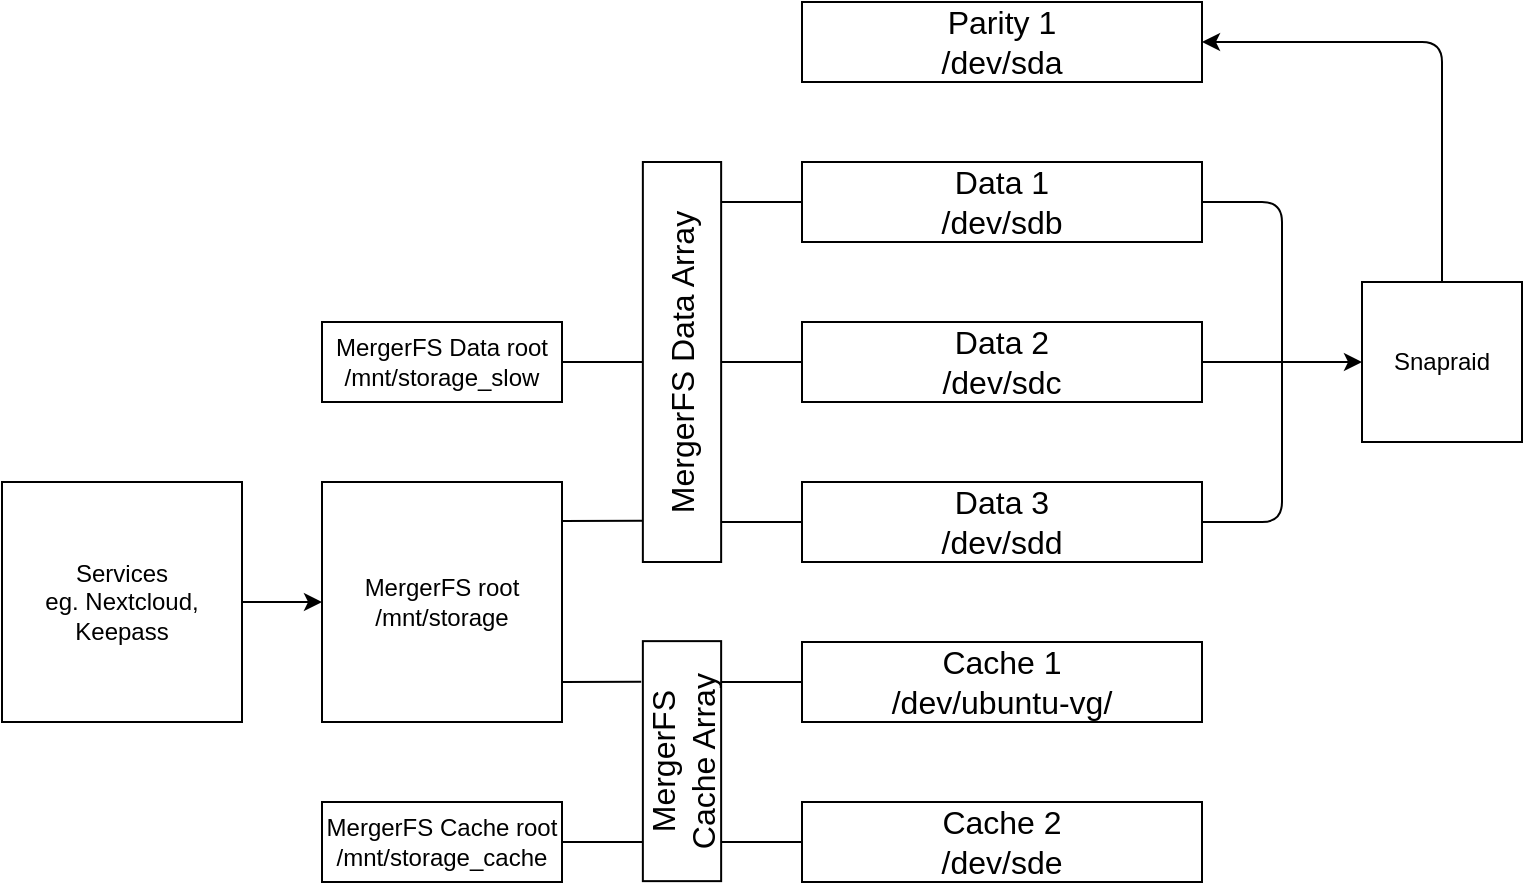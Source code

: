 <mxfile>
    <diagram id="79PIDNwgwZLqBaV0ur5N" name="Page-1">
        <mxGraphModel dx="643" dy="687" grid="1" gridSize="10" guides="1" tooltips="1" connect="1" arrows="1" fold="1" page="1" pageScale="1" pageWidth="827" pageHeight="1169" math="0" shadow="0">
            <root>
                <mxCell id="0"/>
                <mxCell id="1" parent="0"/>
                <mxCell id="2" value="&lt;font style=&quot;font-size: 16px&quot;&gt;Parity 1&lt;br&gt;/dev/sda&lt;br&gt;&lt;/font&gt;" style="rounded=0;whiteSpace=wrap;html=1;" parent="1" vertex="1">
                    <mxGeometry x="440" y="280" width="200" height="40" as="geometry"/>
                </mxCell>
                <mxCell id="10" style="edgeStyle=none;html=1;fontSize=16;endArrow=none;endFill=0;entryX=0.9;entryY=1.011;entryDx=0;entryDy=0;entryPerimeter=0;" parent="1" source="4" target="8" edge="1">
                    <mxGeometry relative="1" as="geometry">
                        <mxPoint x="370" y="380" as="targetPoint"/>
                    </mxGeometry>
                </mxCell>
                <mxCell id="32" style="edgeStyle=none;html=1;endArrow=none;endFill=0;" edge="1" parent="1" source="4">
                    <mxGeometry relative="1" as="geometry">
                        <mxPoint x="680" y="460" as="targetPoint"/>
                        <Array as="points">
                            <mxPoint x="680" y="380"/>
                        </Array>
                    </mxGeometry>
                </mxCell>
                <mxCell id="4" value="&lt;font style=&quot;font-size: 16px&quot;&gt;Data 1&lt;br&gt;/dev/sdb&lt;br&gt;&lt;/font&gt;" style="rounded=0;whiteSpace=wrap;html=1;" parent="1" vertex="1">
                    <mxGeometry x="440" y="360" width="200" height="40" as="geometry"/>
                </mxCell>
                <mxCell id="11" style="edgeStyle=none;html=1;fontSize=16;endArrow=none;endFill=0;entryX=0.5;entryY=1;entryDx=0;entryDy=0;" parent="1" source="5" target="8" edge="1">
                    <mxGeometry relative="1" as="geometry">
                        <mxPoint x="400" y="460" as="targetPoint"/>
                    </mxGeometry>
                </mxCell>
                <mxCell id="30" style="edgeStyle=none;html=1;entryX=0;entryY=0.5;entryDx=0;entryDy=0;" edge="1" parent="1" source="5" target="28">
                    <mxGeometry relative="1" as="geometry"/>
                </mxCell>
                <mxCell id="5" value="&lt;font style=&quot;font-size: 16px&quot;&gt;Data 2&lt;br&gt;/dev/sdc&lt;br&gt;&lt;/font&gt;" style="rounded=0;whiteSpace=wrap;html=1;" parent="1" vertex="1">
                    <mxGeometry x="440" y="440" width="200" height="40" as="geometry"/>
                </mxCell>
                <mxCell id="12" style="edgeStyle=none;html=1;fontSize=16;endArrow=none;endFill=0;" parent="1" source="6" edge="1">
                    <mxGeometry relative="1" as="geometry">
                        <mxPoint x="360" y="540" as="targetPoint"/>
                    </mxGeometry>
                </mxCell>
                <mxCell id="31" style="edgeStyle=none;html=1;endArrow=none;endFill=0;" edge="1" parent="1" source="6">
                    <mxGeometry relative="1" as="geometry">
                        <mxPoint x="680" y="460" as="targetPoint"/>
                        <Array as="points">
                            <mxPoint x="680" y="540"/>
                        </Array>
                    </mxGeometry>
                </mxCell>
                <mxCell id="6" value="&lt;font style=&quot;font-size: 16px&quot;&gt;Data 3&lt;br&gt;/dev/sdd&lt;br&gt;&lt;/font&gt;" style="rounded=0;whiteSpace=wrap;html=1;" parent="1" vertex="1">
                    <mxGeometry x="440" y="520" width="200" height="40" as="geometry"/>
                </mxCell>
                <mxCell id="20" style="edgeStyle=none;html=1;entryX=1;entryY=0.5;entryDx=0;entryDy=0;endArrow=none;endFill=0;exitX=0.5;exitY=0.245;exitDx=0;exitDy=0;exitPerimeter=0;" parent="1" target="19" edge="1" source="8">
                    <mxGeometry relative="1" as="geometry">
                        <mxPoint x="320" y="420" as="sourcePoint"/>
                    </mxGeometry>
                </mxCell>
                <mxCell id="37" style="edgeStyle=none;html=1;entryX=1;entryY=0.162;entryDx=0;entryDy=0;endArrow=none;endFill=0;exitX=0.103;exitY=0.004;exitDx=0;exitDy=0;exitPerimeter=0;entryPerimeter=0;" edge="1" parent="1" source="8" target="23">
                    <mxGeometry relative="1" as="geometry"/>
                </mxCell>
                <mxCell id="8" value="MergerFS Data Array" style="rounded=0;whiteSpace=wrap;html=1;fontSize=16;rotation=-90;" parent="1" vertex="1">
                    <mxGeometry x="280" y="440.43" width="200" height="39.14" as="geometry"/>
                </mxCell>
                <mxCell id="16" style="edgeStyle=none;html=1;endArrow=none;endFill=0;" parent="1" source="13" edge="1">
                    <mxGeometry relative="1" as="geometry">
                        <mxPoint x="360" y="620" as="targetPoint"/>
                    </mxGeometry>
                </mxCell>
                <mxCell id="13" value="&lt;font style=&quot;font-size: 16px&quot;&gt;Cache 1&lt;br&gt;/dev/ubuntu-vg/&lt;br&gt;&lt;/font&gt;" style="rounded=0;whiteSpace=wrap;html=1;" parent="1" vertex="1">
                    <mxGeometry x="440" y="600" width="200" height="40" as="geometry"/>
                </mxCell>
                <mxCell id="17" style="edgeStyle=none;html=1;entryX=0.163;entryY=1.011;entryDx=0;entryDy=0;entryPerimeter=0;endArrow=none;endFill=0;" parent="1" source="14" target="15" edge="1">
                    <mxGeometry relative="1" as="geometry"/>
                </mxCell>
                <mxCell id="14" value="&lt;font style=&quot;font-size: 16px&quot;&gt;Cache 2&lt;br&gt;/dev/sde&lt;br&gt;&lt;/font&gt;" style="rounded=0;whiteSpace=wrap;html=1;" parent="1" vertex="1">
                    <mxGeometry x="440" y="680" width="200" height="40" as="geometry"/>
                </mxCell>
                <mxCell id="22" style="edgeStyle=none;html=1;entryX=1;entryY=0.5;entryDx=0;entryDy=0;endArrow=none;endFill=0;exitX=0.163;exitY=0;exitDx=0;exitDy=0;exitPerimeter=0;" parent="1" source="15" target="21" edge="1">
                    <mxGeometry relative="1" as="geometry"/>
                </mxCell>
                <mxCell id="38" style="edgeStyle=none;html=1;endArrow=none;endFill=0;exitX=0.831;exitY=-0.021;exitDx=0;exitDy=0;exitPerimeter=0;" edge="1" parent="1" source="15">
                    <mxGeometry relative="1" as="geometry">
                        <mxPoint x="320" y="620" as="targetPoint"/>
                    </mxGeometry>
                </mxCell>
                <mxCell id="15" value="MergerFS Cache Array" style="rounded=0;whiteSpace=wrap;html=1;fontSize=16;rotation=-90;" parent="1" vertex="1">
                    <mxGeometry x="320" y="640" width="120" height="39.14" as="geometry"/>
                </mxCell>
                <mxCell id="19" value="MergerFS Data root&lt;br&gt;/mnt/storage_slow" style="rounded=0;whiteSpace=wrap;html=1;" parent="1" vertex="1">
                    <mxGeometry x="200" y="440" width="120" height="40" as="geometry"/>
                </mxCell>
                <mxCell id="21" value="MergerFS Cache root&lt;br&gt;/mnt/storage_cache" style="rounded=0;whiteSpace=wrap;html=1;" parent="1" vertex="1">
                    <mxGeometry x="200" y="680.0" width="120" height="40" as="geometry"/>
                </mxCell>
                <mxCell id="23" value="MergerFS root&lt;br&gt;/mnt/storage" style="rounded=0;whiteSpace=wrap;html=1;" parent="1" vertex="1">
                    <mxGeometry x="200" y="520" width="120" height="120" as="geometry"/>
                </mxCell>
                <mxCell id="27" style="edgeStyle=none;html=1;entryX=0;entryY=0.5;entryDx=0;entryDy=0;" edge="1" parent="1" source="26" target="23">
                    <mxGeometry relative="1" as="geometry"/>
                </mxCell>
                <mxCell id="26" value="Services&lt;br&gt;eg. Nextcloud, Keepass" style="rounded=0;whiteSpace=wrap;html=1;" vertex="1" parent="1">
                    <mxGeometry x="40" y="520" width="120" height="120" as="geometry"/>
                </mxCell>
                <mxCell id="33" style="edgeStyle=none;html=1;entryX=1;entryY=0.5;entryDx=0;entryDy=0;endArrow=classic;endFill=1;" edge="1" parent="1" source="28" target="2">
                    <mxGeometry relative="1" as="geometry">
                        <Array as="points">
                            <mxPoint x="760" y="300"/>
                        </Array>
                    </mxGeometry>
                </mxCell>
                <mxCell id="28" value="Snapraid" style="rounded=0;whiteSpace=wrap;html=1;" vertex="1" parent="1">
                    <mxGeometry x="720" y="420" width="80" height="80" as="geometry"/>
                </mxCell>
            </root>
        </mxGraphModel>
    </diagram>
</mxfile>